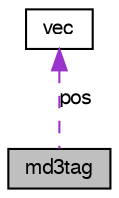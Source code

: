 digraph G
{
  edge [fontname="FreeSans",fontsize="10",labelfontname="FreeSans",labelfontsize="10"];
  node [fontname="FreeSans",fontsize="10",shape=record];
  Node1 [label="md3tag",height=0.2,width=0.4,color="black", fillcolor="grey75", style="filled" fontcolor="black"];
  Node2 -> Node1 [dir=back,color="darkorchid3",fontsize="10",style="dashed",label="pos",fontname="FreeSans"];
  Node2 [label="vec",height=0.2,width=0.4,color="black", fillcolor="white", style="filled",URL="$structvec.html"];
}
